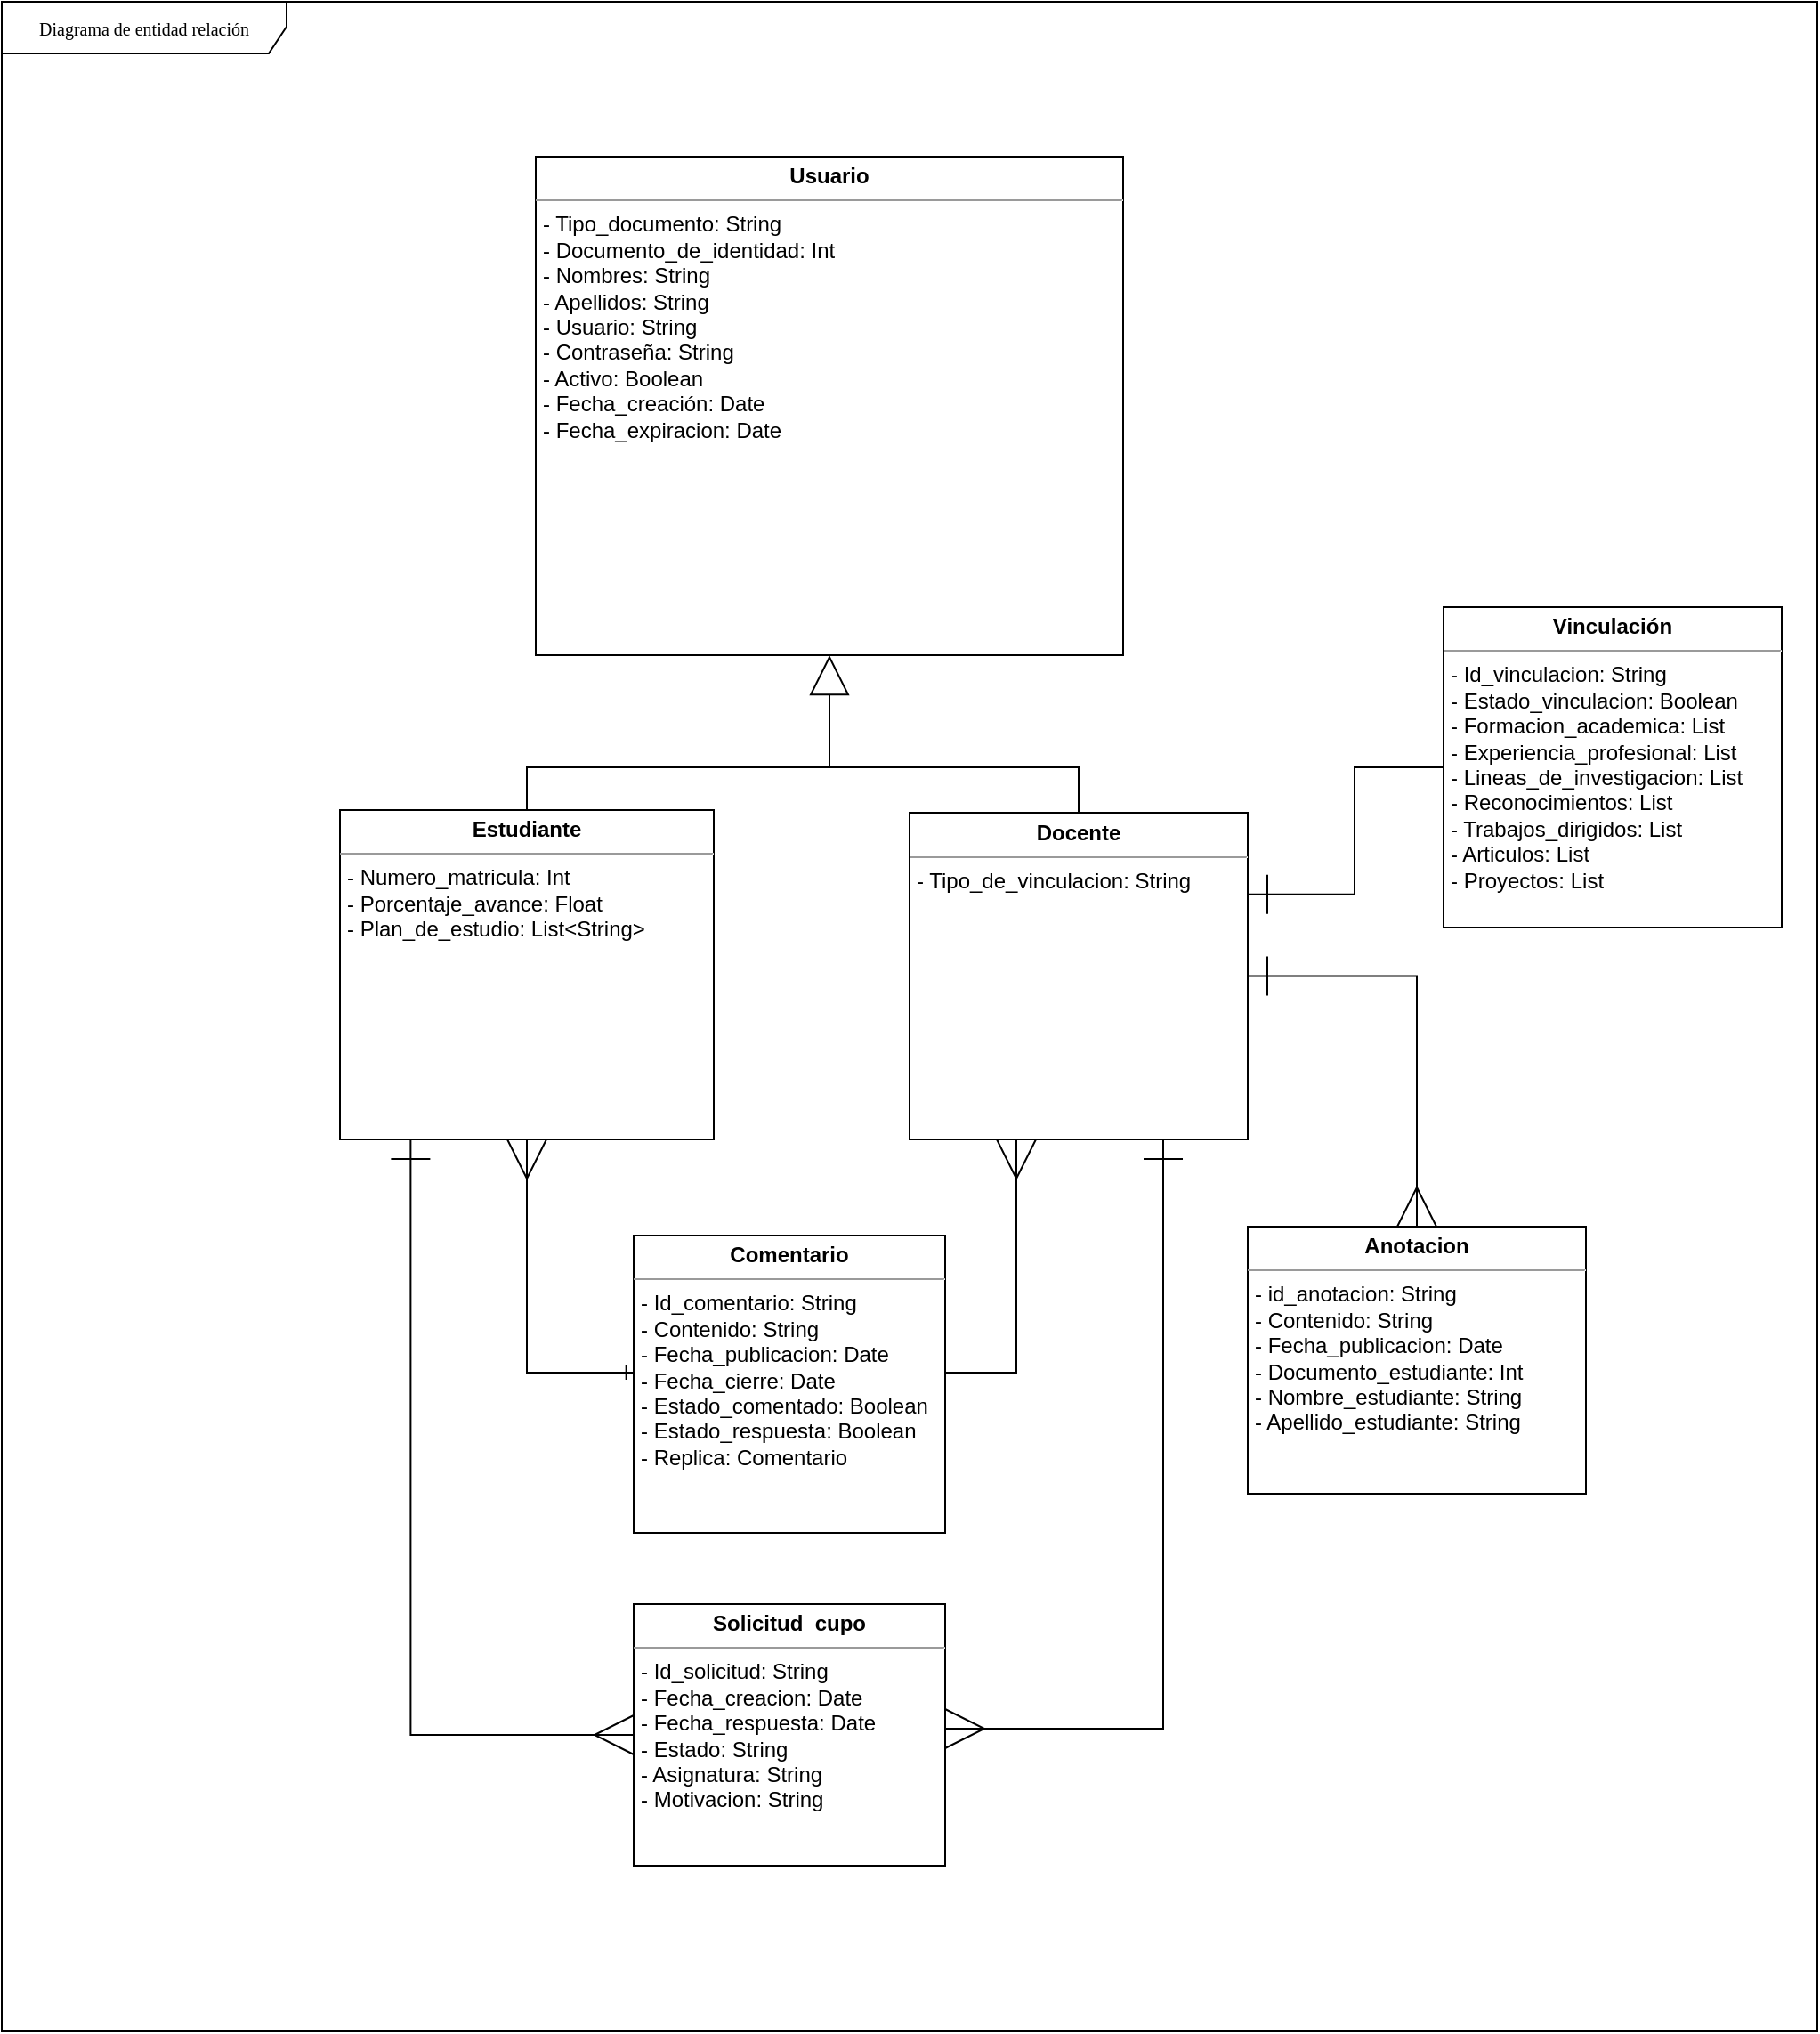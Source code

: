 <mxfile version="16.4.8" type="google"><diagram id="JcgYzv_8ABREHc0703Bb" name="Page-1"><mxGraphModel dx="1483" dy="2032" grid="1" gridSize="10" guides="1" tooltips="1" connect="1" arrows="1" fold="1" page="1" pageScale="1" pageWidth="827" pageHeight="1169" math="0" shadow="0"><root><mxCell id="0"/><mxCell id="1" parent="0"/><mxCell id="k-niQfIY_Id7PxA-beWD-1" value="Diagrama de entidad relación" style="shape=umlFrame;whiteSpace=wrap;html=1;rounded=0;shadow=0;comic=0;labelBackgroundColor=none;strokeWidth=1;fontFamily=Verdana;fontSize=10;align=center;width=160;height=29;" vertex="1" parent="1"><mxGeometry x="70" y="-10" width="1020" height="1140" as="geometry"/></mxCell><mxCell id="k-niQfIY_Id7PxA-beWD-2" value="&lt;p style=&quot;margin: 0px ; margin-top: 4px ; text-align: center&quot;&gt;&lt;b&gt;Usuario&lt;/b&gt;&lt;/p&gt;&lt;hr size=&quot;1&quot;&gt;&lt;p style=&quot;margin: 0px ; margin-left: 4px&quot;&gt;- Tipo_documento: String&lt;/p&gt;&lt;p style=&quot;margin: 0px ; margin-left: 4px&quot;&gt;- Documento_de_identidad: Int&lt;/p&gt;&lt;p style=&quot;margin: 0px ; margin-left: 4px&quot;&gt;- Nombres: String&lt;/p&gt;&lt;p style=&quot;margin: 0px ; margin-left: 4px&quot;&gt;- Apellidos: String&lt;/p&gt;&lt;p style=&quot;margin: 0px ; margin-left: 4px&quot;&gt;- Usuario: String&lt;/p&gt;&lt;p style=&quot;margin: 0px ; margin-left: 4px&quot;&gt;- Contraseña: String&lt;/p&gt;&lt;p style=&quot;margin: 0px ; margin-left: 4px&quot;&gt;- Activo: Boolean&lt;/p&gt;&lt;p style=&quot;margin: 0px ; margin-left: 4px&quot;&gt;- Fecha_creación: Date&lt;/p&gt;&lt;p style=&quot;margin: 0px ; margin-left: 4px&quot;&gt;- Fecha_expiracion: Date&lt;/p&gt;&lt;p style=&quot;margin: 0px ; margin-left: 4px&quot;&gt;&lt;br&gt;&lt;/p&gt;&lt;p style=&quot;margin: 0px ; margin-left: 4px&quot;&gt;&lt;br&gt;&lt;/p&gt;&lt;p style=&quot;margin: 0px ; margin-left: 4px&quot;&gt;&lt;br&gt;&lt;/p&gt;&lt;p style=&quot;margin: 0px ; margin-left: 4px&quot;&gt;&lt;br&gt;&lt;/p&gt;" style="verticalAlign=top;align=left;overflow=fill;fontSize=12;fontFamily=Helvetica;html=1;rounded=0;shadow=0;comic=0;labelBackgroundColor=none;strokeWidth=1" vertex="1" parent="1"><mxGeometry x="370" y="77" width="330" height="280" as="geometry"/></mxCell><mxCell id="k-niQfIY_Id7PxA-beWD-3" style="edgeStyle=orthogonalEdgeStyle;rounded=0;orthogonalLoop=1;jettySize=auto;html=1;entryX=0.5;entryY=1;entryDx=0;entryDy=0;endArrow=block;endFill=0;startSize=12;exitX=0.5;exitY=0;exitDx=0;exitDy=0;endSize=20;" edge="1" parent="1" source="k-niQfIY_Id7PxA-beWD-7" target="k-niQfIY_Id7PxA-beWD-2"><mxGeometry relative="1" as="geometry"><Array as="points"><mxPoint x="375" y="420"/><mxPoint x="545" y="420"/></Array></mxGeometry></mxCell><mxCell id="k-niQfIY_Id7PxA-beWD-4" style="edgeStyle=orthogonalEdgeStyle;rounded=0;orthogonalLoop=1;jettySize=auto;html=1;endArrow=ERmany;endFill=0;entryX=0;entryY=0.5;entryDx=0;entryDy=0;startSize=20;endSize=20;startArrow=ERone;startFill=0;exitX=0.189;exitY=1;exitDx=0;exitDy=0;exitPerimeter=0;" edge="1" parent="1" source="k-niQfIY_Id7PxA-beWD-7" target="k-niQfIY_Id7PxA-beWD-27"><mxGeometry relative="1" as="geometry"><Array as="points"><mxPoint x="300" y="964"/></Array><mxPoint x="410" y="963" as="targetPoint"/><mxPoint x="300" y="640" as="sourcePoint"/></mxGeometry></mxCell><mxCell id="k-niQfIY_Id7PxA-beWD-7" value="&lt;p style=&quot;margin: 0px ; margin-top: 4px ; text-align: center&quot;&gt;&lt;b&gt;Estudiante&lt;/b&gt;&lt;/p&gt;&lt;hr size=&quot;1&quot;&gt;&lt;p style=&quot;margin: 0px ; margin-left: 4px&quot;&gt;- Numero_matricula: Int&lt;span&gt;&amp;nbsp;&lt;/span&gt;&lt;/p&gt;&lt;p style=&quot;margin: 0px ; margin-left: 4px&quot;&gt;- Porcentaje_avance: Float&lt;/p&gt;&lt;p style=&quot;margin: 0px ; margin-left: 4px&quot;&gt;- Plan_de_estudio: List&amp;lt;String&amp;gt;&lt;/p&gt;&lt;p style=&quot;margin: 0px ; margin-left: 4px&quot;&gt;&lt;br&gt;&lt;/p&gt;&lt;p style=&quot;margin: 0px ; margin-left: 4px&quot;&gt;&lt;br&gt;&lt;/p&gt;&lt;p style=&quot;margin: 0px ; margin-left: 4px&quot;&gt;&lt;br&gt;&lt;/p&gt;&lt;p style=&quot;margin: 0px ; margin-left: 4px&quot;&gt;&lt;br&gt;&lt;/p&gt;&lt;p style=&quot;margin: 0px ; margin-left: 4px&quot;&gt;&lt;br&gt;&lt;/p&gt;&lt;p style=&quot;margin: 0px ; margin-left: 4px&quot;&gt;&lt;br&gt;&lt;/p&gt;" style="verticalAlign=top;align=left;overflow=fill;fontSize=12;fontFamily=Helvetica;html=1;rounded=0;shadow=0;comic=0;labelBackgroundColor=none;strokeWidth=1" vertex="1" parent="1"><mxGeometry x="260" y="444" width="210" height="185" as="geometry"/></mxCell><mxCell id="k-niQfIY_Id7PxA-beWD-8" style="edgeStyle=orthogonalEdgeStyle;rounded=0;orthogonalLoop=1;jettySize=auto;html=1;exitX=0.5;exitY=0;exitDx=0;exitDy=0;endArrow=none;endFill=0;" edge="1" parent="1" source="k-niQfIY_Id7PxA-beWD-16"><mxGeometry relative="1" as="geometry"><mxPoint x="440" y="420" as="targetPoint"/><Array as="points"><mxPoint x="675" y="420"/></Array></mxGeometry></mxCell><mxCell id="k-niQfIY_Id7PxA-beWD-9" style="edgeStyle=orthogonalEdgeStyle;rounded=0;orthogonalLoop=1;jettySize=auto;html=1;exitX=1;exitY=0.5;exitDx=0;exitDy=0;entryX=0.5;entryY=0;entryDx=0;entryDy=0;endArrow=ERmany;endFill=0;startArrow=ERone;startFill=0;startSize=20;endSize=20;" edge="1" parent="1" source="k-niQfIY_Id7PxA-beWD-16" target="k-niQfIY_Id7PxA-beWD-22"><mxGeometry relative="1" as="geometry"><Array as="points"><mxPoint x="865" y="537"/></Array></mxGeometry></mxCell><mxCell id="k-niQfIY_Id7PxA-beWD-12" style="edgeStyle=orthogonalEdgeStyle;rounded=0;orthogonalLoop=1;jettySize=auto;html=1;entryX=1;entryY=0.5;entryDx=0;entryDy=0;endArrow=none;endFill=0;startArrow=ERmany;startFill=0;endSize=11;startSize=20;" edge="1" parent="1" source="k-niQfIY_Id7PxA-beWD-16" target="k-niQfIY_Id7PxA-beWD-20"><mxGeometry relative="1" as="geometry"><Array as="points"><mxPoint x="640" y="760"/><mxPoint x="600" y="760"/></Array></mxGeometry></mxCell><mxCell id="k-niQfIY_Id7PxA-beWD-13" value="1" style="edgeLabel;html=1;align=center;verticalAlign=middle;resizable=0;points=[];" vertex="1" connectable="0" parent="k-niQfIY_Id7PxA-beWD-12"><mxGeometry x="-0.901" relative="1" as="geometry"><mxPoint x="-55" y="151" as="offset"/></mxGeometry></mxCell><mxCell id="k-niQfIY_Id7PxA-beWD-16" value="&lt;p style=&quot;margin: 0px ; margin-top: 4px ; text-align: center&quot;&gt;&lt;b&gt;Docente&lt;/b&gt;&lt;/p&gt;&lt;hr size=&quot;1&quot;&gt;&lt;p style=&quot;margin: 0px ; margin-left: 4px&quot;&gt;- Tipo_de_vinculacion: String&lt;/p&gt;&lt;p style=&quot;margin: 0px ; margin-left: 4px&quot;&gt;&lt;br&gt;&lt;/p&gt;&lt;p style=&quot;margin: 0px ; margin-left: 4px&quot;&gt;&lt;br&gt;&lt;/p&gt;&lt;p style=&quot;margin: 0px ; margin-left: 4px&quot;&gt;&lt;br&gt;&lt;/p&gt;&lt;p style=&quot;margin: 0px ; margin-left: 4px&quot;&gt;&lt;br&gt;&lt;/p&gt;&lt;p style=&quot;margin: 0px ; margin-left: 4px&quot;&gt;&lt;br&gt;&lt;/p&gt;" style="verticalAlign=top;align=left;overflow=fill;fontSize=12;fontFamily=Helvetica;html=1;rounded=0;shadow=0;comic=0;labelBackgroundColor=none;strokeWidth=1" vertex="1" parent="1"><mxGeometry x="580" y="445.5" width="190" height="183.5" as="geometry"/></mxCell><mxCell id="k-niQfIY_Id7PxA-beWD-17" style="edgeStyle=orthogonalEdgeStyle;rounded=0;orthogonalLoop=1;jettySize=auto;html=1;entryX=0.5;entryY=1;entryDx=0;entryDy=0;endArrow=ERmany;endFill=0;endSize=20;startArrow=ERone;startFill=0;exitX=-0.001;exitY=0.461;exitDx=0;exitDy=0;exitPerimeter=0;" edge="1" parent="1" source="k-niQfIY_Id7PxA-beWD-20" target="k-niQfIY_Id7PxA-beWD-7"><mxGeometry relative="1" as="geometry"><Array as="points"><mxPoint x="365" y="760"/></Array><mxPoint x="420" y="760" as="sourcePoint"/></mxGeometry></mxCell><mxCell id="k-niQfIY_Id7PxA-beWD-20" value="&lt;p style=&quot;margin: 0px ; margin-top: 4px ; text-align: center&quot;&gt;&lt;b&gt;Comentario&lt;/b&gt;&lt;/p&gt;&lt;hr size=&quot;1&quot;&gt;&lt;p style=&quot;margin: 0px ; margin-left: 4px&quot;&gt;- Id_comentario: String&lt;/p&gt;&lt;p style=&quot;margin: 0px ; margin-left: 4px&quot;&gt;- Contenido: String&lt;/p&gt;&lt;p style=&quot;margin: 0px ; margin-left: 4px&quot;&gt;- Fecha_publicacion: Date&lt;/p&gt;&lt;p style=&quot;margin: 0px ; margin-left: 4px&quot;&gt;- Fecha_cierre: Date&lt;/p&gt;&lt;p style=&quot;margin: 0px ; margin-left: 4px&quot;&gt;- Estado_comentado: Boolean&lt;/p&gt;&lt;p style=&quot;margin: 0px ; margin-left: 4px&quot;&gt;- Estado_respuesta: Boolean&lt;/p&gt;&lt;p style=&quot;margin: 0px ; margin-left: 4px&quot;&gt;- Replica: Comentario&lt;/p&gt;&lt;p style=&quot;margin: 0px ; margin-left: 4px&quot;&gt;&lt;br&gt;&lt;/p&gt;" style="verticalAlign=top;align=left;overflow=fill;fontSize=12;fontFamily=Helvetica;html=1;rounded=0;shadow=0;comic=0;labelBackgroundColor=none;strokeWidth=1" vertex="1" parent="1"><mxGeometry x="425" y="683" width="175" height="167" as="geometry"/></mxCell><mxCell id="k-niQfIY_Id7PxA-beWD-22" value="&lt;p style=&quot;margin: 0px ; margin-top: 4px ; text-align: center&quot;&gt;&lt;b&gt;Anotacion&lt;/b&gt;&lt;/p&gt;&lt;hr size=&quot;1&quot;&gt;&lt;p style=&quot;margin: 0px ; margin-left: 4px&quot;&gt;- id_anotacion: String&lt;/p&gt;&lt;p style=&quot;margin: 0px ; margin-left: 4px&quot;&gt;- Contenido: String&lt;/p&gt;&lt;p style=&quot;margin: 0px ; margin-left: 4px&quot;&gt;- Fecha_publicacion: Date&lt;/p&gt;&lt;p style=&quot;margin: 0px ; margin-left: 4px&quot;&gt;- Documento_estudiante: Int&lt;/p&gt;&lt;p style=&quot;margin: 0px ; margin-left: 4px&quot;&gt;- Nombre_estudiante: String&lt;/p&gt;&lt;p style=&quot;margin: 0px ; margin-left: 4px&quot;&gt;- Apellido_estudiante: String&lt;/p&gt;&lt;p style=&quot;margin: 0px ; margin-left: 4px&quot;&gt;&lt;br&gt;&lt;/p&gt;&lt;p style=&quot;margin: 0px ; margin-left: 4px&quot;&gt;&lt;br&gt;&lt;/p&gt;" style="verticalAlign=top;align=left;overflow=fill;fontSize=12;fontFamily=Helvetica;html=1;rounded=0;shadow=0;comic=0;labelBackgroundColor=none;strokeWidth=1" vertex="1" parent="1"><mxGeometry x="770" y="678" width="190" height="150" as="geometry"/></mxCell><mxCell id="k-niQfIY_Id7PxA-beWD-23" style="edgeStyle=orthogonalEdgeStyle;rounded=0;orthogonalLoop=1;jettySize=auto;html=1;exitX=0;exitY=0.5;exitDx=0;exitDy=0;entryX=1;entryY=0.25;entryDx=0;entryDy=0;endArrow=ERone;endFill=0;startArrow=none;startFill=0;endSize=20;" edge="1" parent="1" source="k-niQfIY_Id7PxA-beWD-26" target="k-niQfIY_Id7PxA-beWD-16"><mxGeometry relative="1" as="geometry"/></mxCell><mxCell id="k-niQfIY_Id7PxA-beWD-26" value="&lt;p style=&quot;margin: 0px ; margin-top: 4px ; text-align: center&quot;&gt;&lt;b&gt;Vinculación&lt;/b&gt;&lt;/p&gt;&lt;hr size=&quot;1&quot;&gt;&lt;p style=&quot;margin: 0px ; margin-left: 4px&quot;&gt;- Id_vinculacion: String&lt;/p&gt;&lt;p style=&quot;margin: 0px ; margin-left: 4px&quot;&gt;- Estado_vinculacion: Boolean&lt;/p&gt;&lt;p style=&quot;margin: 0px ; margin-left: 4px&quot;&gt;- Formacion_academica: List&lt;/p&gt;&lt;p style=&quot;margin: 0px ; margin-left: 4px&quot;&gt;- Experiencia_profesional: List&lt;/p&gt;&lt;p style=&quot;margin: 0px ; margin-left: 4px&quot;&gt;- Lineas_de_investigacion: List&lt;/p&gt;&lt;p style=&quot;margin: 0px ; margin-left: 4px&quot;&gt;- Reconocimientos: List&lt;/p&gt;&lt;p style=&quot;margin: 0px ; margin-left: 4px&quot;&gt;- Trabajos_dirigidos: List&lt;/p&gt;&lt;p style=&quot;margin: 0px ; margin-left: 4px&quot;&gt;- Articulos: List&lt;/p&gt;&lt;p style=&quot;margin: 0px ; margin-left: 4px&quot;&gt;- Proyectos: List&lt;/p&gt;&lt;p style=&quot;margin: 0px ; margin-left: 4px&quot;&gt;&lt;br&gt;&lt;/p&gt;" style="verticalAlign=top;align=left;overflow=fill;fontSize=12;fontFamily=Helvetica;html=1;rounded=0;shadow=0;comic=0;labelBackgroundColor=none;strokeWidth=1" vertex="1" parent="1"><mxGeometry x="880" y="330" width="190" height="180" as="geometry"/></mxCell><mxCell id="k-niQfIY_Id7PxA-beWD-27" value="&lt;p style=&quot;margin: 0px ; margin-top: 4px ; text-align: center&quot;&gt;&lt;b&gt;Solicitud_cupo&lt;/b&gt;&lt;/p&gt;&lt;hr size=&quot;1&quot;&gt;&lt;p style=&quot;margin: 0px ; margin-left: 4px&quot;&gt;- Id_solicitud: String&lt;/p&gt;&lt;p style=&quot;margin: 0px ; margin-left: 4px&quot;&gt;- Fecha_creacion: Date&lt;/p&gt;&lt;p style=&quot;margin: 0px ; margin-left: 4px&quot;&gt;- Fecha_respuesta: Date&lt;/p&gt;&lt;p style=&quot;margin: 0px ; margin-left: 4px&quot;&gt;- Estado: String&lt;/p&gt;&lt;p style=&quot;margin: 0px ; margin-left: 4px&quot;&gt;- Asignatura: String&lt;/p&gt;&lt;p style=&quot;margin: 0px ; margin-left: 4px&quot;&gt;- Motivacion: String&lt;/p&gt;&lt;p style=&quot;margin: 0px ; margin-left: 4px&quot;&gt;&lt;br&gt;&lt;/p&gt;&lt;p style=&quot;margin: 0px ; margin-left: 4px&quot;&gt;&lt;br&gt;&lt;/p&gt;&lt;hr size=&quot;1&quot;&gt;&lt;p style=&quot;margin: 0px ; margin-left: 4px&quot;&gt;&lt;br&gt;&lt;/p&gt;" style="verticalAlign=top;align=left;overflow=fill;fontSize=12;fontFamily=Helvetica;html=1;rounded=0;shadow=0;comic=0;labelBackgroundColor=none;strokeWidth=1" vertex="1" parent="1"><mxGeometry x="425" y="890" width="175" height="147" as="geometry"/></mxCell><mxCell id="k-niQfIY_Id7PxA-beWD-28" style="edgeStyle=orthogonalEdgeStyle;rounded=0;orthogonalLoop=1;jettySize=auto;html=1;entryX=0.75;entryY=1;entryDx=0;entryDy=0;endArrow=ERone;endFill=0;startArrow=ERmany;startFill=0;startSize=20;endSize=20;" edge="1" parent="1" target="k-niQfIY_Id7PxA-beWD-16"><mxGeometry relative="1" as="geometry"><mxPoint x="600" y="960" as="sourcePoint"/><Array as="points"><mxPoint x="600" y="960"/><mxPoint x="723" y="960"/></Array></mxGeometry></mxCell></root></mxGraphModel></diagram></mxfile>